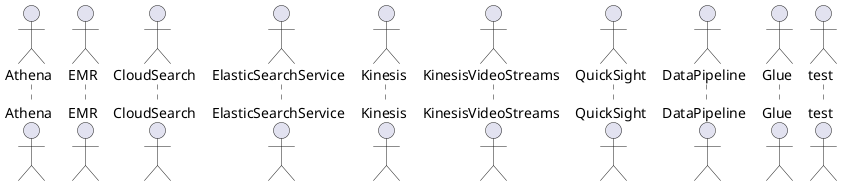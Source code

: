 @startuml


actor Athena
/'SQLのクエリを 3 バケツに投げる
エクセルのスプレッドシートが入っていたとして、
それぞれのバケツから、例えば従業員名とかをクエリできたりする。

'/
actor EMR
/'ElasticMapReduce
大量のデータ処理に使われる。
データをあれこれして分析'/
actor CloudSearch
/'検索'/
actor ElasticSearchService
/'検索'/
actor Kinesis
/'大量のデータをAWS に注入する
SNS のフィードやツイートなど'/
actor KinesisVideoStreams
/'動画版 Kinesis'/
actor QuickSight
/'BIツール。ビジネスインテリジェンス
競合サービスと比べてすごく安い'/
actor DataPipeline
/'異なるAWSサービス間でデータをやりとりする'/
actor Glue
/'ETL を扱う
Extract、Transform、Loadの略
複数のシステムの、フォーマットの異なるデータを抽出し、
好きなデータフォーマットに加工する

企業内に存在する複数のシステムからデータを抽出し、
抽出したデータを変換／加工した上でデータウェアハウス等へ渡す処理、
およびそれを支援するソフトウェア
'/
actor test
/''/
actor test
/''/
actor test
/''/
@enduml
